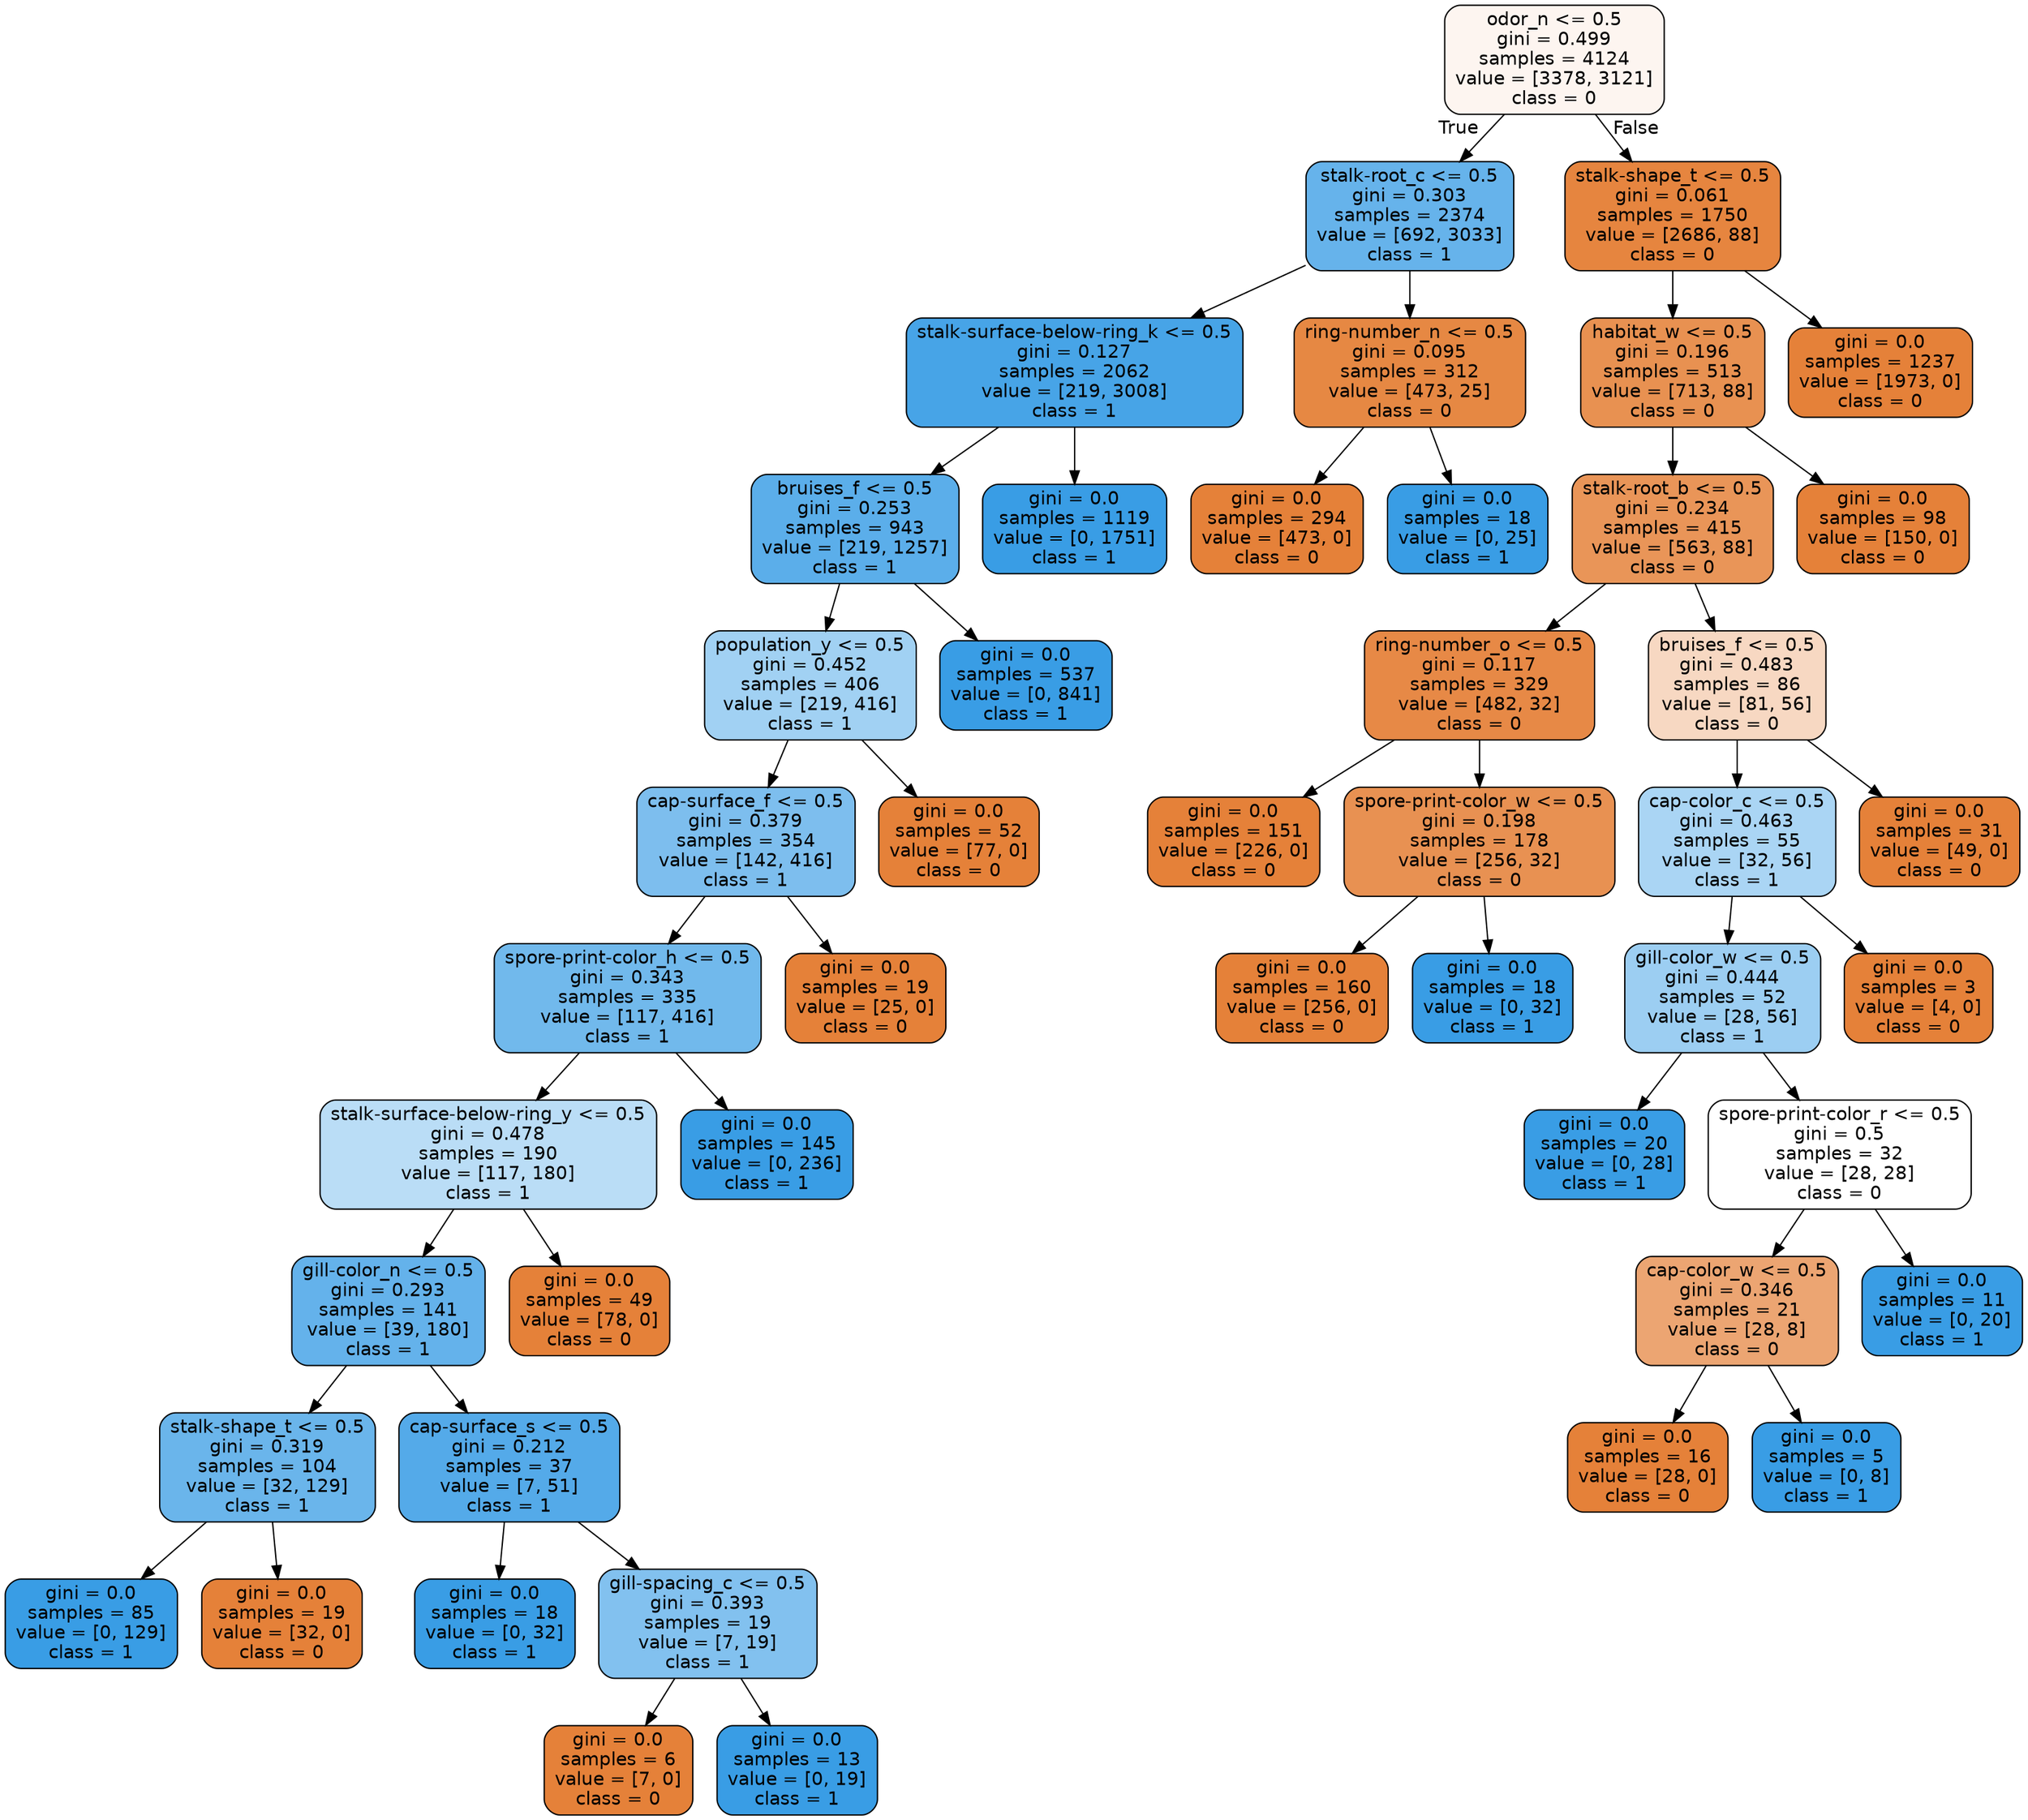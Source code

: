 digraph Tree {
node [shape=box, style="filled, rounded", color="black", fontname="helvetica"] ;
edge [fontname="helvetica"] ;
0 [label="odor_n <= 0.5\ngini = 0.499\nsamples = 4124\nvalue = [3378, 3121]\nclass = 0", fillcolor="#fdf5f0"] ;
1 [label="stalk-root_c <= 0.5\ngini = 0.303\nsamples = 2374\nvalue = [692, 3033]\nclass = 1", fillcolor="#66b3eb"] ;
0 -> 1 [labeldistance=2.5, labelangle=45, headlabel="True"] ;
2 [label="stalk-surface-below-ring_k <= 0.5\ngini = 0.127\nsamples = 2062\nvalue = [219, 3008]\nclass = 1", fillcolor="#47a4e7"] ;
1 -> 2 ;
3 [label="bruises_f <= 0.5\ngini = 0.253\nsamples = 943\nvalue = [219, 1257]\nclass = 1", fillcolor="#5baeea"] ;
2 -> 3 ;
4 [label="population_y <= 0.5\ngini = 0.452\nsamples = 406\nvalue = [219, 416]\nclass = 1", fillcolor="#a1d1f3"] ;
3 -> 4 ;
5 [label="cap-surface_f <= 0.5\ngini = 0.379\nsamples = 354\nvalue = [142, 416]\nclass = 1", fillcolor="#7dbeee"] ;
4 -> 5 ;
6 [label="spore-print-color_h <= 0.5\ngini = 0.343\nsamples = 335\nvalue = [117, 416]\nclass = 1", fillcolor="#71b9ec"] ;
5 -> 6 ;
7 [label="stalk-surface-below-ring_y <= 0.5\ngini = 0.478\nsamples = 190\nvalue = [117, 180]\nclass = 1", fillcolor="#baddf6"] ;
6 -> 7 ;
8 [label="gill-color_n <= 0.5\ngini = 0.293\nsamples = 141\nvalue = [39, 180]\nclass = 1", fillcolor="#64b2eb"] ;
7 -> 8 ;
9 [label="stalk-shape_t <= 0.5\ngini = 0.319\nsamples = 104\nvalue = [32, 129]\nclass = 1", fillcolor="#6ab5eb"] ;
8 -> 9 ;
10 [label="gini = 0.0\nsamples = 85\nvalue = [0, 129]\nclass = 1", fillcolor="#399de5"] ;
9 -> 10 ;
11 [label="gini = 0.0\nsamples = 19\nvalue = [32, 0]\nclass = 0", fillcolor="#e58139"] ;
9 -> 11 ;
12 [label="cap-surface_s <= 0.5\ngini = 0.212\nsamples = 37\nvalue = [7, 51]\nclass = 1", fillcolor="#54aae9"] ;
8 -> 12 ;
13 [label="gini = 0.0\nsamples = 18\nvalue = [0, 32]\nclass = 1", fillcolor="#399de5"] ;
12 -> 13 ;
14 [label="gill-spacing_c <= 0.5\ngini = 0.393\nsamples = 19\nvalue = [7, 19]\nclass = 1", fillcolor="#82c1ef"] ;
12 -> 14 ;
15 [label="gini = 0.0\nsamples = 6\nvalue = [7, 0]\nclass = 0", fillcolor="#e58139"] ;
14 -> 15 ;
16 [label="gini = 0.0\nsamples = 13\nvalue = [0, 19]\nclass = 1", fillcolor="#399de5"] ;
14 -> 16 ;
17 [label="gini = 0.0\nsamples = 49\nvalue = [78, 0]\nclass = 0", fillcolor="#e58139"] ;
7 -> 17 ;
18 [label="gini = 0.0\nsamples = 145\nvalue = [0, 236]\nclass = 1", fillcolor="#399de5"] ;
6 -> 18 ;
19 [label="gini = 0.0\nsamples = 19\nvalue = [25, 0]\nclass = 0", fillcolor="#e58139"] ;
5 -> 19 ;
20 [label="gini = 0.0\nsamples = 52\nvalue = [77, 0]\nclass = 0", fillcolor="#e58139"] ;
4 -> 20 ;
21 [label="gini = 0.0\nsamples = 537\nvalue = [0, 841]\nclass = 1", fillcolor="#399de5"] ;
3 -> 21 ;
22 [label="gini = 0.0\nsamples = 1119\nvalue = [0, 1751]\nclass = 1", fillcolor="#399de5"] ;
2 -> 22 ;
23 [label="ring-number_n <= 0.5\ngini = 0.095\nsamples = 312\nvalue = [473, 25]\nclass = 0", fillcolor="#e68843"] ;
1 -> 23 ;
24 [label="gini = 0.0\nsamples = 294\nvalue = [473, 0]\nclass = 0", fillcolor="#e58139"] ;
23 -> 24 ;
25 [label="gini = 0.0\nsamples = 18\nvalue = [0, 25]\nclass = 1", fillcolor="#399de5"] ;
23 -> 25 ;
26 [label="stalk-shape_t <= 0.5\ngini = 0.061\nsamples = 1750\nvalue = [2686, 88]\nclass = 0", fillcolor="#e6853f"] ;
0 -> 26 [labeldistance=2.5, labelangle=-45, headlabel="False"] ;
27 [label="habitat_w <= 0.5\ngini = 0.196\nsamples = 513\nvalue = [713, 88]\nclass = 0", fillcolor="#e89151"] ;
26 -> 27 ;
28 [label="stalk-root_b <= 0.5\ngini = 0.234\nsamples = 415\nvalue = [563, 88]\nclass = 0", fillcolor="#e99558"] ;
27 -> 28 ;
29 [label="ring-number_o <= 0.5\ngini = 0.117\nsamples = 329\nvalue = [482, 32]\nclass = 0", fillcolor="#e78946"] ;
28 -> 29 ;
30 [label="gini = 0.0\nsamples = 151\nvalue = [226, 0]\nclass = 0", fillcolor="#e58139"] ;
29 -> 30 ;
31 [label="spore-print-color_w <= 0.5\ngini = 0.198\nsamples = 178\nvalue = [256, 32]\nclass = 0", fillcolor="#e89152"] ;
29 -> 31 ;
32 [label="gini = 0.0\nsamples = 160\nvalue = [256, 0]\nclass = 0", fillcolor="#e58139"] ;
31 -> 32 ;
33 [label="gini = 0.0\nsamples = 18\nvalue = [0, 32]\nclass = 1", fillcolor="#399de5"] ;
31 -> 33 ;
34 [label="bruises_f <= 0.5\ngini = 0.483\nsamples = 86\nvalue = [81, 56]\nclass = 0", fillcolor="#f7d8c2"] ;
28 -> 34 ;
35 [label="cap-color_c <= 0.5\ngini = 0.463\nsamples = 55\nvalue = [32, 56]\nclass = 1", fillcolor="#aad5f4"] ;
34 -> 35 ;
36 [label="gill-color_w <= 0.5\ngini = 0.444\nsamples = 52\nvalue = [28, 56]\nclass = 1", fillcolor="#9ccef2"] ;
35 -> 36 ;
37 [label="gini = 0.0\nsamples = 20\nvalue = [0, 28]\nclass = 1", fillcolor="#399de5"] ;
36 -> 37 ;
38 [label="spore-print-color_r <= 0.5\ngini = 0.5\nsamples = 32\nvalue = [28, 28]\nclass = 0", fillcolor="#ffffff"] ;
36 -> 38 ;
39 [label="cap-color_w <= 0.5\ngini = 0.346\nsamples = 21\nvalue = [28, 8]\nclass = 0", fillcolor="#eca572"] ;
38 -> 39 ;
40 [label="gini = 0.0\nsamples = 16\nvalue = [28, 0]\nclass = 0", fillcolor="#e58139"] ;
39 -> 40 ;
41 [label="gini = 0.0\nsamples = 5\nvalue = [0, 8]\nclass = 1", fillcolor="#399de5"] ;
39 -> 41 ;
42 [label="gini = 0.0\nsamples = 11\nvalue = [0, 20]\nclass = 1", fillcolor="#399de5"] ;
38 -> 42 ;
43 [label="gini = 0.0\nsamples = 3\nvalue = [4, 0]\nclass = 0", fillcolor="#e58139"] ;
35 -> 43 ;
44 [label="gini = 0.0\nsamples = 31\nvalue = [49, 0]\nclass = 0", fillcolor="#e58139"] ;
34 -> 44 ;
45 [label="gini = 0.0\nsamples = 98\nvalue = [150, 0]\nclass = 0", fillcolor="#e58139"] ;
27 -> 45 ;
46 [label="gini = 0.0\nsamples = 1237\nvalue = [1973, 0]\nclass = 0", fillcolor="#e58139"] ;
26 -> 46 ;
}